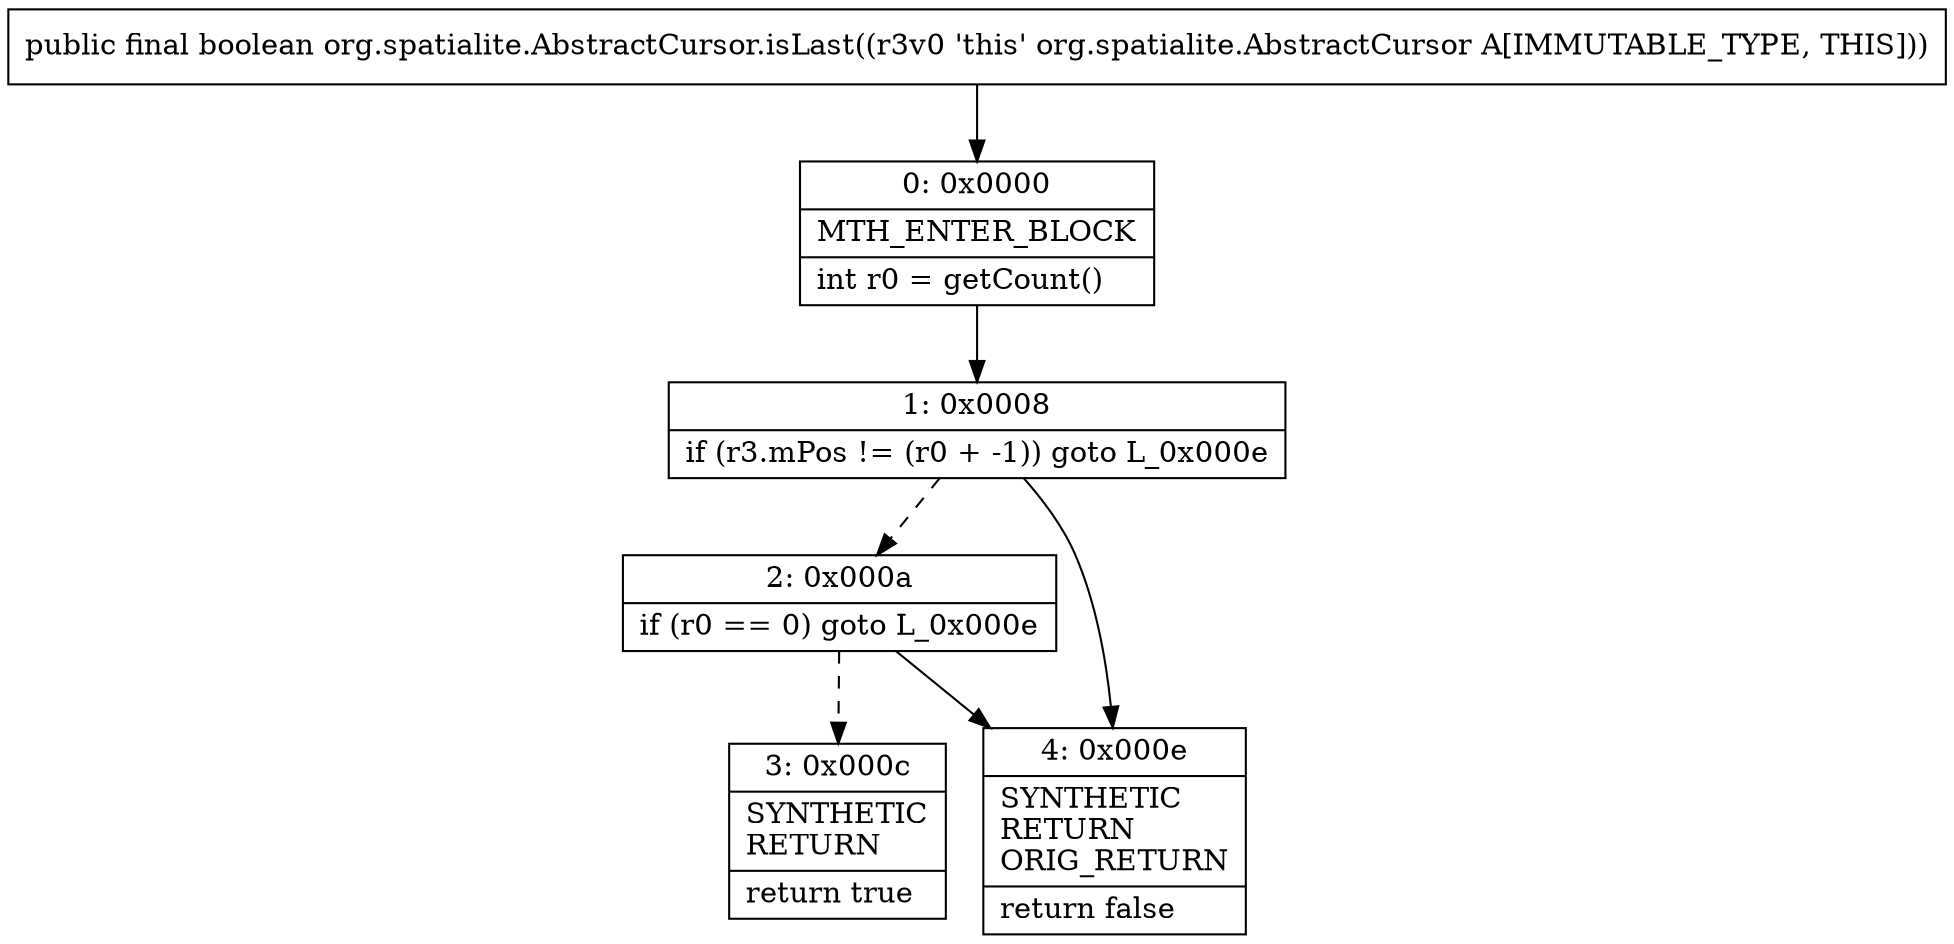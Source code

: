 digraph "CFG fororg.spatialite.AbstractCursor.isLast()Z" {
Node_0 [shape=record,label="{0\:\ 0x0000|MTH_ENTER_BLOCK\l|int r0 = getCount()\l}"];
Node_1 [shape=record,label="{1\:\ 0x0008|if (r3.mPos != (r0 + \-1)) goto L_0x000e\l}"];
Node_2 [shape=record,label="{2\:\ 0x000a|if (r0 == 0) goto L_0x000e\l}"];
Node_3 [shape=record,label="{3\:\ 0x000c|SYNTHETIC\lRETURN\l|return true\l}"];
Node_4 [shape=record,label="{4\:\ 0x000e|SYNTHETIC\lRETURN\lORIG_RETURN\l|return false\l}"];
MethodNode[shape=record,label="{public final boolean org.spatialite.AbstractCursor.isLast((r3v0 'this' org.spatialite.AbstractCursor A[IMMUTABLE_TYPE, THIS])) }"];
MethodNode -> Node_0;
Node_0 -> Node_1;
Node_1 -> Node_2[style=dashed];
Node_1 -> Node_4;
Node_2 -> Node_3[style=dashed];
Node_2 -> Node_4;
}

